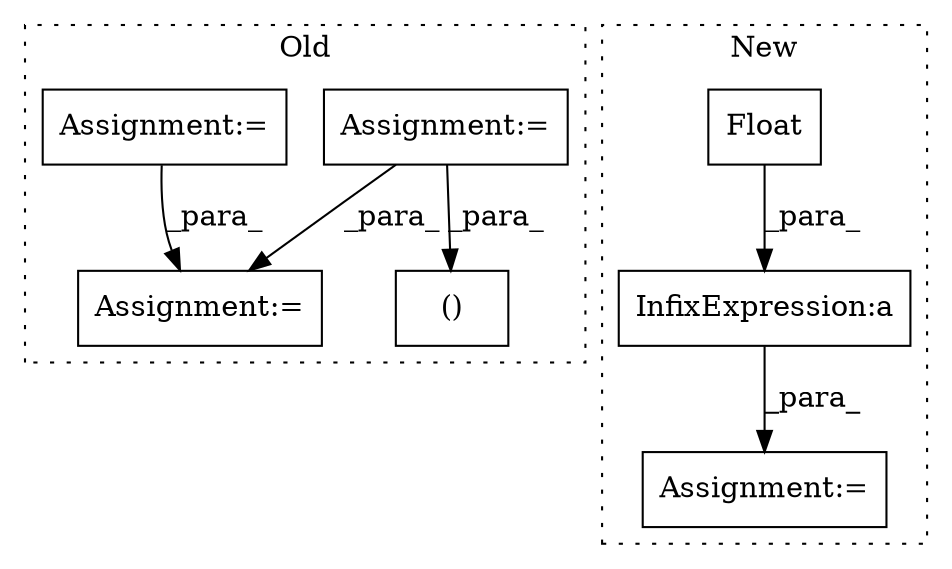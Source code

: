 digraph G {
subgraph cluster0 {
1 [label="()" a="106" s="3606" l="39" shape="box"];
5 [label="Assignment:=" a="7" s="3550" l="4" shape="box"];
6 [label="Assignment:=" a="7" s="3749" l="1" shape="box"];
7 [label="Assignment:=" a="7" s="3564" l="5" shape="box"];
label = "Old";
style="dotted";
}
subgraph cluster1 {
2 [label="Float" a="32" s="3637,3650" l="6,1" shape="box"];
3 [label="Assignment:=" a="7" s="3635" l="1" shape="box"];
4 [label="InfixExpression:a" a="27" s="3651" l="3" shape="box"];
label = "New";
style="dotted";
}
2 -> 4 [label="_para_"];
4 -> 3 [label="_para_"];
5 -> 1 [label="_para_"];
5 -> 6 [label="_para_"];
7 -> 6 [label="_para_"];
}